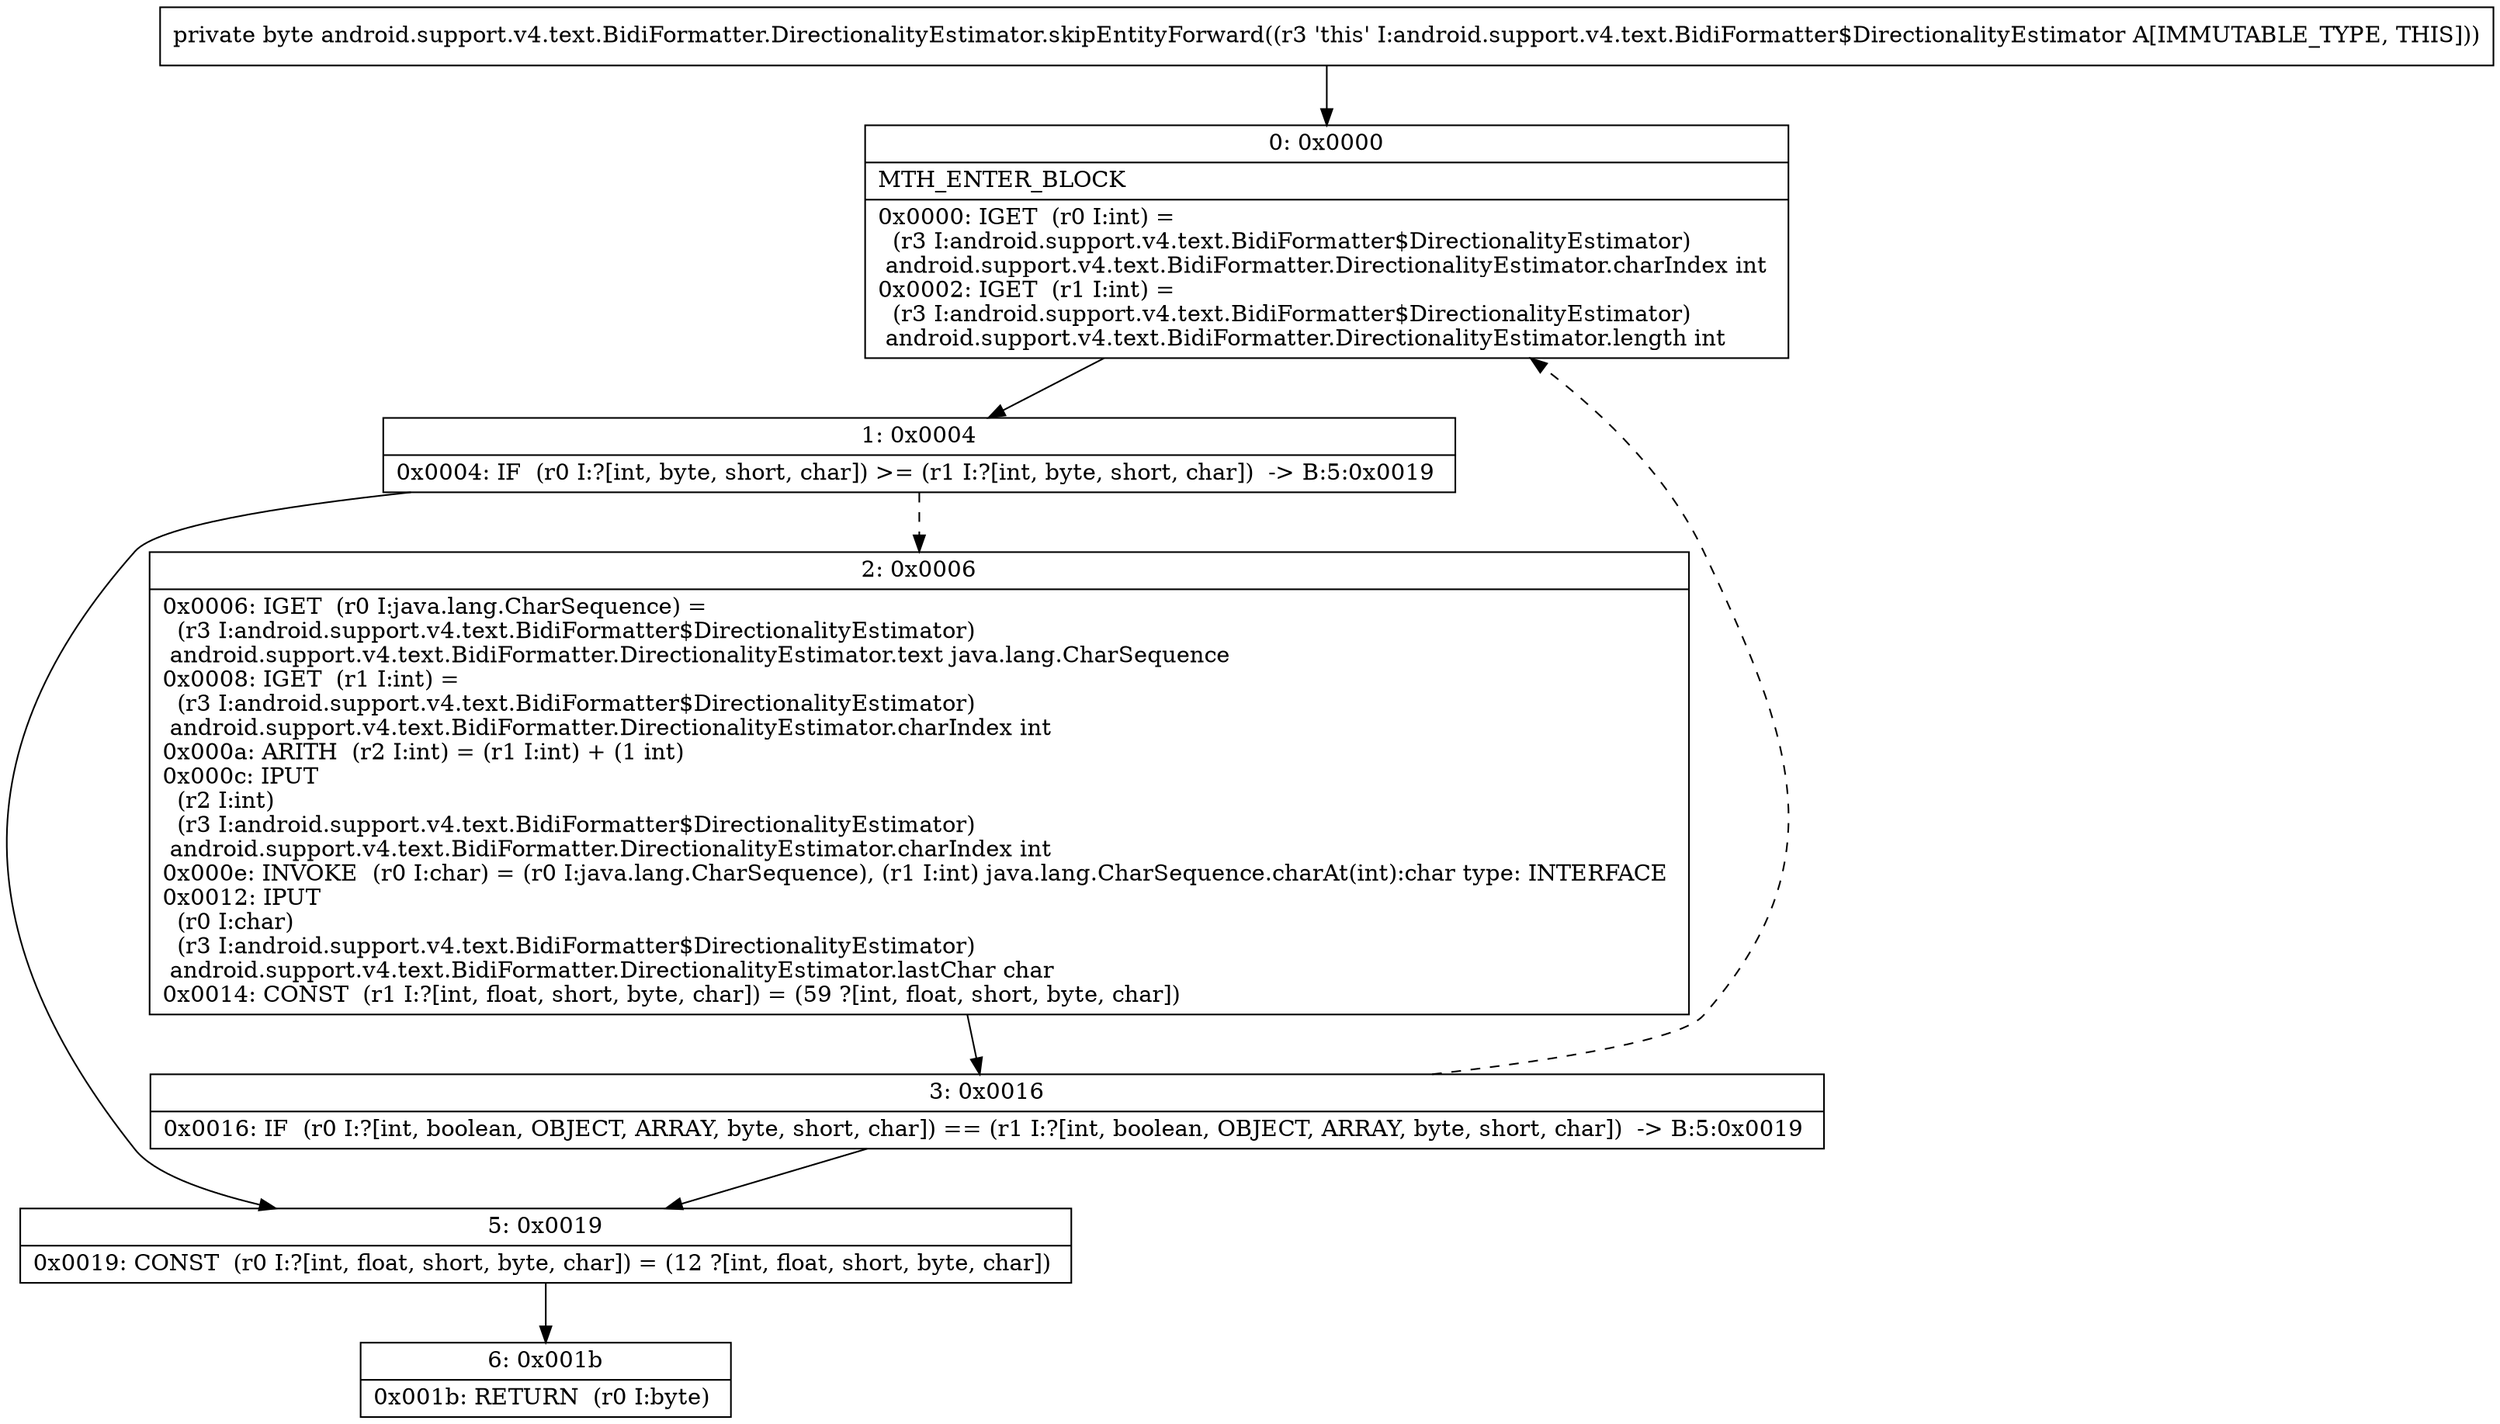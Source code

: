 digraph "CFG forandroid.support.v4.text.BidiFormatter.DirectionalityEstimator.skipEntityForward()B" {
Node_0 [shape=record,label="{0\:\ 0x0000|MTH_ENTER_BLOCK\l|0x0000: IGET  (r0 I:int) = \l  (r3 I:android.support.v4.text.BidiFormatter$DirectionalityEstimator)\l android.support.v4.text.BidiFormatter.DirectionalityEstimator.charIndex int \l0x0002: IGET  (r1 I:int) = \l  (r3 I:android.support.v4.text.BidiFormatter$DirectionalityEstimator)\l android.support.v4.text.BidiFormatter.DirectionalityEstimator.length int \l}"];
Node_1 [shape=record,label="{1\:\ 0x0004|0x0004: IF  (r0 I:?[int, byte, short, char]) \>= (r1 I:?[int, byte, short, char])  \-\> B:5:0x0019 \l}"];
Node_2 [shape=record,label="{2\:\ 0x0006|0x0006: IGET  (r0 I:java.lang.CharSequence) = \l  (r3 I:android.support.v4.text.BidiFormatter$DirectionalityEstimator)\l android.support.v4.text.BidiFormatter.DirectionalityEstimator.text java.lang.CharSequence \l0x0008: IGET  (r1 I:int) = \l  (r3 I:android.support.v4.text.BidiFormatter$DirectionalityEstimator)\l android.support.v4.text.BidiFormatter.DirectionalityEstimator.charIndex int \l0x000a: ARITH  (r2 I:int) = (r1 I:int) + (1 int) \l0x000c: IPUT  \l  (r2 I:int)\l  (r3 I:android.support.v4.text.BidiFormatter$DirectionalityEstimator)\l android.support.v4.text.BidiFormatter.DirectionalityEstimator.charIndex int \l0x000e: INVOKE  (r0 I:char) = (r0 I:java.lang.CharSequence), (r1 I:int) java.lang.CharSequence.charAt(int):char type: INTERFACE \l0x0012: IPUT  \l  (r0 I:char)\l  (r3 I:android.support.v4.text.BidiFormatter$DirectionalityEstimator)\l android.support.v4.text.BidiFormatter.DirectionalityEstimator.lastChar char \l0x0014: CONST  (r1 I:?[int, float, short, byte, char]) = (59 ?[int, float, short, byte, char]) \l}"];
Node_3 [shape=record,label="{3\:\ 0x0016|0x0016: IF  (r0 I:?[int, boolean, OBJECT, ARRAY, byte, short, char]) == (r1 I:?[int, boolean, OBJECT, ARRAY, byte, short, char])  \-\> B:5:0x0019 \l}"];
Node_5 [shape=record,label="{5\:\ 0x0019|0x0019: CONST  (r0 I:?[int, float, short, byte, char]) = (12 ?[int, float, short, byte, char]) \l}"];
Node_6 [shape=record,label="{6\:\ 0x001b|0x001b: RETURN  (r0 I:byte) \l}"];
MethodNode[shape=record,label="{private byte android.support.v4.text.BidiFormatter.DirectionalityEstimator.skipEntityForward((r3 'this' I:android.support.v4.text.BidiFormatter$DirectionalityEstimator A[IMMUTABLE_TYPE, THIS])) }"];
MethodNode -> Node_0;
Node_0 -> Node_1;
Node_1 -> Node_2[style=dashed];
Node_1 -> Node_5;
Node_2 -> Node_3;
Node_3 -> Node_5;
Node_3 -> Node_0[style=dashed];
Node_5 -> Node_6;
}

